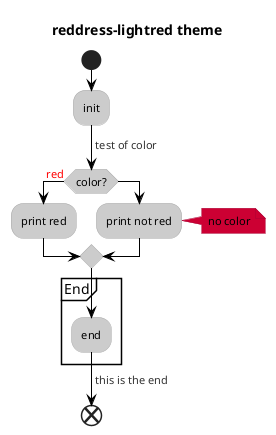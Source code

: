 ' Do not edit
' Theme Gallery
' autogenerated by script
'
@startuml
!theme reddress-lightred
title reddress-lightred theme
start
:init;
-> test of color;
if (color?) is (<color:red>red) then
  :print red;
else 
  :print not red;
  note right: no color
endif
partition End {
  :end;
}
-> this is the end;
end
@enduml
